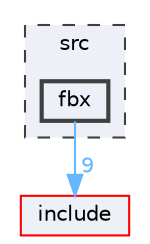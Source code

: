 digraph "src/fbx"
{
 // LATEX_PDF_SIZE
  bgcolor="transparent";
  edge [fontname=Helvetica,fontsize=10,labelfontname=Helvetica,labelfontsize=10];
  node [fontname=Helvetica,fontsize=10,shape=box,height=0.2,width=0.4];
  compound=true
  subgraph clusterdir_68267d1309a1af8e8297ef4c3efbcdba {
    graph [ bgcolor="#edf0f7", pencolor="grey25", label="src", fontname=Helvetica,fontsize=10 style="filled,dashed", URL="dir_68267d1309a1af8e8297ef4c3efbcdba.html",tooltip=""]
  dir_9fe08cf32ef46a9283fbb2874a8a0d7a [label="fbx", fillcolor="#edf0f7", color="grey25", style="filled,bold", URL="dir_9fe08cf32ef46a9283fbb2874a8a0d7a.html",tooltip=""];
  }
  dir_d44c64559bbebec7f509842c48db8b23 [label="include", fillcolor="#edf0f7", color="red", style="filled", URL="dir_d44c64559bbebec7f509842c48db8b23.html",tooltip=""];
  dir_9fe08cf32ef46a9283fbb2874a8a0d7a->dir_d44c64559bbebec7f509842c48db8b23 [headlabel="9", labeldistance=1.5 headhref="dir_000010_000013.html" href="dir_000010_000013.html" color="steelblue1" fontcolor="steelblue1"];
}
